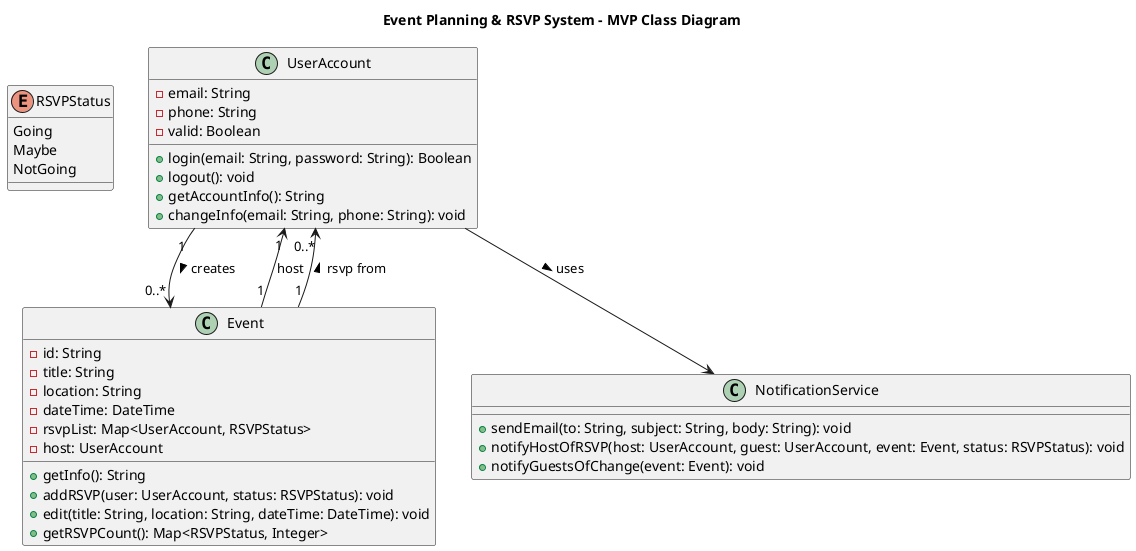 @startuml
title Event Planning & RSVP System - MVP Class Diagram

enum RSVPStatus {
  Going
  Maybe
  NotGoing
}

class UserAccount {
  - email: String
  - phone: String
  - valid: Boolean

  + login(email: String, password: String): Boolean
  + logout(): void
  + getAccountInfo(): String
  + changeInfo(email: String, phone: String): void
}

class Event {
  - id: String
  - title: String
  - location: String
  - dateTime: DateTime
  - rsvpList: Map<UserAccount, RSVPStatus>
  - host: UserAccount

  + getInfo(): String
  + addRSVP(user: UserAccount, status: RSVPStatus): void
  + edit(title: String, location: String, dateTime: DateTime): void
  + getRSVPCount(): Map<RSVPStatus, Integer>
}

class NotificationService {
  + sendEmail(to: String, subject: String, body: String): void
  + notifyHostOfRSVP(host: UserAccount, guest: UserAccount, event: Event, status: RSVPStatus): void
  + notifyGuestsOfChange(event: Event): void
}

' Relationships
UserAccount "1" --> "0..*" Event : creates >
Event "1" --> "1" UserAccount : host
Event "1" --> "0..*" UserAccount : rsvp from >
UserAccount --> NotificationService : uses >

@enduml
